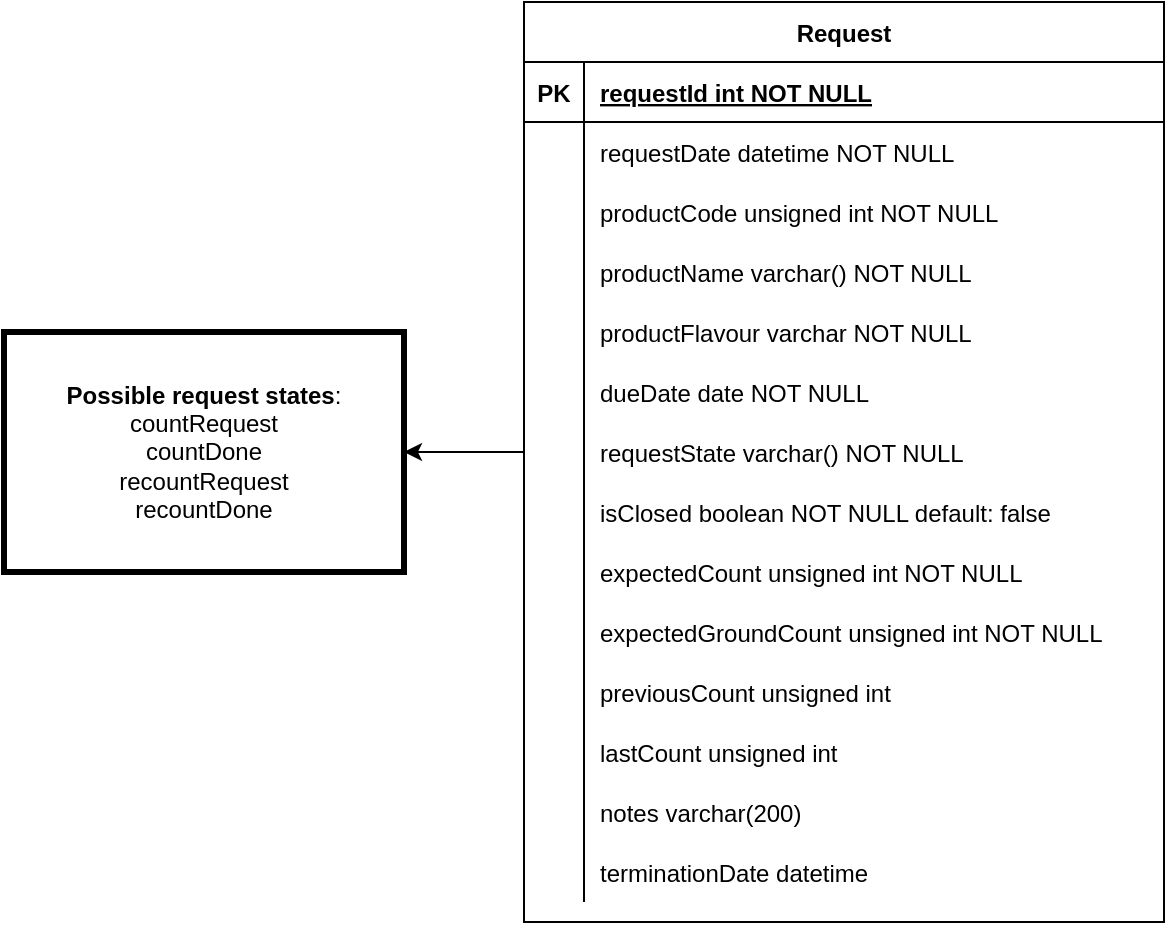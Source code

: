 <mxfile>
    <diagram id="R2lEEEUBdFMjLlhIrx00" name="Page-1">
        <mxGraphModel dx="1550" dy="369" grid="1" gridSize="10" guides="1" tooltips="1" connect="1" arrows="1" fold="1" page="1" pageScale="1" pageWidth="850" pageHeight="1100" math="0" shadow="0" extFonts="Permanent Marker^https://fonts.googleapis.com/css?family=Permanent+Marker">
            <root>
                <mxCell id="0"/>
                <mxCell id="1" parent="0"/>
                <mxCell id="C-vyLk0tnHw3VtMMgP7b-23" value="Request" style="shape=table;startSize=30;container=1;collapsible=1;childLayout=tableLayout;fixedRows=1;rowLines=0;fontStyle=1;align=center;resizeLast=1;" parent="1" vertex="1">
                    <mxGeometry x="40" y="130" width="320" height="460" as="geometry"/>
                </mxCell>
                <mxCell id="C-vyLk0tnHw3VtMMgP7b-24" value="" style="shape=partialRectangle;collapsible=0;dropTarget=0;pointerEvents=0;fillColor=none;points=[[0,0.5],[1,0.5]];portConstraint=eastwest;top=0;left=0;right=0;bottom=1;" parent="C-vyLk0tnHw3VtMMgP7b-23" vertex="1">
                    <mxGeometry y="30" width="320" height="30" as="geometry"/>
                </mxCell>
                <mxCell id="C-vyLk0tnHw3VtMMgP7b-25" value="PK" style="shape=partialRectangle;overflow=hidden;connectable=0;fillColor=none;top=0;left=0;bottom=0;right=0;fontStyle=1;" parent="C-vyLk0tnHw3VtMMgP7b-24" vertex="1">
                    <mxGeometry width="30" height="30" as="geometry"/>
                </mxCell>
                <mxCell id="C-vyLk0tnHw3VtMMgP7b-26" value="requestId int NOT NULL " style="shape=partialRectangle;overflow=hidden;connectable=0;fillColor=none;top=0;left=0;bottom=0;right=0;align=left;spacingLeft=6;fontStyle=5;" parent="C-vyLk0tnHw3VtMMgP7b-24" vertex="1">
                    <mxGeometry x="30" width="290" height="30" as="geometry"/>
                </mxCell>
                <mxCell id="C-vyLk0tnHw3VtMMgP7b-27" value="" style="shape=partialRectangle;collapsible=0;dropTarget=0;pointerEvents=0;fillColor=none;points=[[0,0.5],[1,0.5]];portConstraint=eastwest;top=0;left=0;right=0;bottom=0;" parent="C-vyLk0tnHw3VtMMgP7b-23" vertex="1">
                    <mxGeometry y="60" width="320" height="30" as="geometry"/>
                </mxCell>
                <mxCell id="C-vyLk0tnHw3VtMMgP7b-28" value="" style="shape=partialRectangle;overflow=hidden;connectable=0;fillColor=none;top=0;left=0;bottom=0;right=0;" parent="C-vyLk0tnHw3VtMMgP7b-27" vertex="1">
                    <mxGeometry width="30" height="30" as="geometry"/>
                </mxCell>
                <mxCell id="C-vyLk0tnHw3VtMMgP7b-29" value="requestDate datetime NOT NULL" style="shape=partialRectangle;overflow=hidden;connectable=0;fillColor=none;top=0;left=0;bottom=0;right=0;align=left;spacingLeft=6;" parent="C-vyLk0tnHw3VtMMgP7b-27" vertex="1">
                    <mxGeometry x="30" width="290" height="30" as="geometry"/>
                </mxCell>
                <mxCell id="-y-X6ht0F3sfz6vZydc6-1" value="" style="shape=partialRectangle;collapsible=0;dropTarget=0;pointerEvents=0;fillColor=none;points=[[0,0.5],[1,0.5]];portConstraint=eastwest;top=0;left=0;right=0;bottom=0;" parent="C-vyLk0tnHw3VtMMgP7b-23" vertex="1">
                    <mxGeometry y="90" width="320" height="30" as="geometry"/>
                </mxCell>
                <mxCell id="-y-X6ht0F3sfz6vZydc6-2" value="" style="shape=partialRectangle;overflow=hidden;connectable=0;fillColor=none;top=0;left=0;bottom=0;right=0;" parent="-y-X6ht0F3sfz6vZydc6-1" vertex="1">
                    <mxGeometry width="30" height="30" as="geometry"/>
                </mxCell>
                <mxCell id="-y-X6ht0F3sfz6vZydc6-3" value="productCode unsigned int NOT NULL" style="shape=partialRectangle;overflow=hidden;connectable=0;fillColor=none;top=0;left=0;bottom=0;right=0;align=left;spacingLeft=6;" parent="-y-X6ht0F3sfz6vZydc6-1" vertex="1">
                    <mxGeometry x="30" width="290" height="30" as="geometry"/>
                </mxCell>
                <mxCell id="-y-X6ht0F3sfz6vZydc6-21" value="" style="shape=partialRectangle;collapsible=0;dropTarget=0;pointerEvents=0;fillColor=none;points=[[0,0.5],[1,0.5]];portConstraint=eastwest;top=0;left=0;right=0;bottom=0;" parent="C-vyLk0tnHw3VtMMgP7b-23" vertex="1">
                    <mxGeometry y="120" width="320" height="30" as="geometry"/>
                </mxCell>
                <mxCell id="-y-X6ht0F3sfz6vZydc6-22" value="" style="shape=partialRectangle;overflow=hidden;connectable=0;fillColor=none;top=0;left=0;bottom=0;right=0;" parent="-y-X6ht0F3sfz6vZydc6-21" vertex="1">
                    <mxGeometry width="30" height="30" as="geometry"/>
                </mxCell>
                <mxCell id="-y-X6ht0F3sfz6vZydc6-23" value="productName varchar() NOT NULL" style="shape=partialRectangle;overflow=hidden;connectable=0;fillColor=none;top=0;left=0;bottom=0;right=0;align=left;spacingLeft=6;" parent="-y-X6ht0F3sfz6vZydc6-21" vertex="1">
                    <mxGeometry x="30" width="290" height="30" as="geometry"/>
                </mxCell>
                <mxCell id="-y-X6ht0F3sfz6vZydc6-4" value="" style="shape=partialRectangle;collapsible=0;dropTarget=0;pointerEvents=0;fillColor=none;points=[[0,0.5],[1,0.5]];portConstraint=eastwest;top=0;left=0;right=0;bottom=0;" parent="C-vyLk0tnHw3VtMMgP7b-23" vertex="1">
                    <mxGeometry y="150" width="320" height="30" as="geometry"/>
                </mxCell>
                <mxCell id="-y-X6ht0F3sfz6vZydc6-5" value="" style="shape=partialRectangle;overflow=hidden;connectable=0;fillColor=none;top=0;left=0;bottom=0;right=0;" parent="-y-X6ht0F3sfz6vZydc6-4" vertex="1">
                    <mxGeometry width="30" height="30" as="geometry"/>
                </mxCell>
                <mxCell id="-y-X6ht0F3sfz6vZydc6-6" value="productFlavour varchar NOT NULL" style="shape=partialRectangle;overflow=hidden;connectable=0;fillColor=none;top=0;left=0;bottom=0;right=0;align=left;spacingLeft=6;" parent="-y-X6ht0F3sfz6vZydc6-4" vertex="1">
                    <mxGeometry x="30" width="290" height="30" as="geometry"/>
                </mxCell>
                <mxCell id="-y-X6ht0F3sfz6vZydc6-7" value="" style="shape=partialRectangle;collapsible=0;dropTarget=0;pointerEvents=0;fillColor=none;points=[[0,0.5],[1,0.5]];portConstraint=eastwest;top=0;left=0;right=0;bottom=0;" parent="C-vyLk0tnHw3VtMMgP7b-23" vertex="1">
                    <mxGeometry y="180" width="320" height="30" as="geometry"/>
                </mxCell>
                <mxCell id="-y-X6ht0F3sfz6vZydc6-8" value="" style="shape=partialRectangle;overflow=hidden;connectable=0;fillColor=none;top=0;left=0;bottom=0;right=0;" parent="-y-X6ht0F3sfz6vZydc6-7" vertex="1">
                    <mxGeometry width="30" height="30" as="geometry"/>
                </mxCell>
                <mxCell id="-y-X6ht0F3sfz6vZydc6-9" value="dueDate date NOT NULL" style="shape=partialRectangle;overflow=hidden;connectable=0;fillColor=none;top=0;left=0;bottom=0;right=0;align=left;spacingLeft=6;" parent="-y-X6ht0F3sfz6vZydc6-7" vertex="1">
                    <mxGeometry x="30" width="290" height="30" as="geometry"/>
                </mxCell>
                <mxCell id="-y-X6ht0F3sfz6vZydc6-13" value="" style="shape=partialRectangle;collapsible=0;dropTarget=0;pointerEvents=0;fillColor=none;points=[[0,0.5],[1,0.5]];portConstraint=eastwest;top=0;left=0;right=0;bottom=0;" parent="C-vyLk0tnHw3VtMMgP7b-23" vertex="1">
                    <mxGeometry y="210" width="320" height="30" as="geometry"/>
                </mxCell>
                <mxCell id="-y-X6ht0F3sfz6vZydc6-14" value="" style="shape=partialRectangle;overflow=hidden;connectable=0;fillColor=none;top=0;left=0;bottom=0;right=0;" parent="-y-X6ht0F3sfz6vZydc6-13" vertex="1">
                    <mxGeometry width="30" height="30" as="geometry"/>
                </mxCell>
                <mxCell id="-y-X6ht0F3sfz6vZydc6-15" value="requestState varchar() NOT NULL" style="shape=partialRectangle;overflow=hidden;connectable=0;fillColor=none;top=0;left=0;bottom=0;right=0;align=left;spacingLeft=6;" parent="-y-X6ht0F3sfz6vZydc6-13" vertex="1">
                    <mxGeometry x="30" width="290" height="30" as="geometry"/>
                </mxCell>
                <mxCell id="-y-X6ht0F3sfz6vZydc6-17" value="" style="shape=partialRectangle;collapsible=0;dropTarget=0;pointerEvents=0;fillColor=none;points=[[0,0.5],[1,0.5]];portConstraint=eastwest;top=0;left=0;right=0;bottom=0;" parent="C-vyLk0tnHw3VtMMgP7b-23" vertex="1">
                    <mxGeometry y="240" width="320" height="30" as="geometry"/>
                </mxCell>
                <mxCell id="-y-X6ht0F3sfz6vZydc6-18" value="" style="shape=partialRectangle;overflow=hidden;connectable=0;fillColor=none;top=0;left=0;bottom=0;right=0;" parent="-y-X6ht0F3sfz6vZydc6-17" vertex="1">
                    <mxGeometry width="30" height="30" as="geometry"/>
                </mxCell>
                <mxCell id="-y-X6ht0F3sfz6vZydc6-19" value="isClosed boolean NOT NULL default: false" style="shape=partialRectangle;overflow=hidden;connectable=0;fillColor=none;top=0;left=0;bottom=0;right=0;align=left;spacingLeft=6;" parent="-y-X6ht0F3sfz6vZydc6-17" vertex="1">
                    <mxGeometry x="30" width="290" height="30" as="geometry"/>
                </mxCell>
                <mxCell id="-y-X6ht0F3sfz6vZydc6-24" value="" style="shape=partialRectangle;collapsible=0;dropTarget=0;pointerEvents=0;fillColor=none;points=[[0,0.5],[1,0.5]];portConstraint=eastwest;top=0;left=0;right=0;bottom=0;" parent="C-vyLk0tnHw3VtMMgP7b-23" vertex="1">
                    <mxGeometry y="270" width="320" height="30" as="geometry"/>
                </mxCell>
                <mxCell id="-y-X6ht0F3sfz6vZydc6-25" value="" style="shape=partialRectangle;overflow=hidden;connectable=0;fillColor=none;top=0;left=0;bottom=0;right=0;" parent="-y-X6ht0F3sfz6vZydc6-24" vertex="1">
                    <mxGeometry width="30" height="30" as="geometry"/>
                </mxCell>
                <mxCell id="-y-X6ht0F3sfz6vZydc6-26" value="expectedCount unsigned int NOT NULL" style="shape=partialRectangle;overflow=hidden;connectable=0;fillColor=none;top=0;left=0;bottom=0;right=0;align=left;spacingLeft=6;" parent="-y-X6ht0F3sfz6vZydc6-24" vertex="1">
                    <mxGeometry x="30" width="290" height="30" as="geometry"/>
                </mxCell>
                <mxCell id="2" value="" style="shape=partialRectangle;collapsible=0;dropTarget=0;pointerEvents=0;fillColor=none;points=[[0,0.5],[1,0.5]];portConstraint=eastwest;top=0;left=0;right=0;bottom=0;" parent="C-vyLk0tnHw3VtMMgP7b-23" vertex="1">
                    <mxGeometry y="300" width="320" height="30" as="geometry"/>
                </mxCell>
                <mxCell id="3" value="" style="shape=partialRectangle;overflow=hidden;connectable=0;fillColor=none;top=0;left=0;bottom=0;right=0;" parent="2" vertex="1">
                    <mxGeometry width="30" height="30" as="geometry"/>
                </mxCell>
                <mxCell id="4" value="expectedGroundCount unsigned int NOT NULL" style="shape=partialRectangle;overflow=hidden;connectable=0;fillColor=none;top=0;left=0;bottom=0;right=0;align=left;spacingLeft=6;" parent="2" vertex="1">
                    <mxGeometry x="30" width="290" height="30" as="geometry"/>
                </mxCell>
                <mxCell id="-y-X6ht0F3sfz6vZydc6-27" value="" style="shape=partialRectangle;collapsible=0;dropTarget=0;pointerEvents=0;fillColor=none;points=[[0,0.5],[1,0.5]];portConstraint=eastwest;top=0;left=0;right=0;bottom=0;" parent="C-vyLk0tnHw3VtMMgP7b-23" vertex="1">
                    <mxGeometry y="330" width="320" height="30" as="geometry"/>
                </mxCell>
                <mxCell id="-y-X6ht0F3sfz6vZydc6-28" value="" style="shape=partialRectangle;overflow=hidden;connectable=0;fillColor=none;top=0;left=0;bottom=0;right=0;" parent="-y-X6ht0F3sfz6vZydc6-27" vertex="1">
                    <mxGeometry width="30" height="30" as="geometry"/>
                </mxCell>
                <mxCell id="-y-X6ht0F3sfz6vZydc6-29" value="previousCount unsigned int" style="shape=partialRectangle;overflow=hidden;connectable=0;fillColor=none;top=0;left=0;bottom=0;right=0;align=left;spacingLeft=6;" parent="-y-X6ht0F3sfz6vZydc6-27" vertex="1">
                    <mxGeometry x="30" width="290" height="30" as="geometry"/>
                </mxCell>
                <mxCell id="-y-X6ht0F3sfz6vZydc6-30" value="" style="shape=partialRectangle;collapsible=0;dropTarget=0;pointerEvents=0;fillColor=none;points=[[0,0.5],[1,0.5]];portConstraint=eastwest;top=0;left=0;right=0;bottom=0;" parent="C-vyLk0tnHw3VtMMgP7b-23" vertex="1">
                    <mxGeometry y="360" width="320" height="30" as="geometry"/>
                </mxCell>
                <mxCell id="-y-X6ht0F3sfz6vZydc6-31" value="" style="shape=partialRectangle;overflow=hidden;connectable=0;fillColor=none;top=0;left=0;bottom=0;right=0;" parent="-y-X6ht0F3sfz6vZydc6-30" vertex="1">
                    <mxGeometry width="30" height="30" as="geometry"/>
                </mxCell>
                <mxCell id="-y-X6ht0F3sfz6vZydc6-32" value="lastCount unsigned int" style="shape=partialRectangle;overflow=hidden;connectable=0;fillColor=none;top=0;left=0;bottom=0;right=0;align=left;spacingLeft=6;" parent="-y-X6ht0F3sfz6vZydc6-30" vertex="1">
                    <mxGeometry x="30" width="290" height="30" as="geometry"/>
                </mxCell>
                <mxCell id="5" value="" style="shape=partialRectangle;collapsible=0;dropTarget=0;pointerEvents=0;fillColor=none;points=[[0,0.5],[1,0.5]];portConstraint=eastwest;top=0;left=0;right=0;bottom=0;" parent="C-vyLk0tnHw3VtMMgP7b-23" vertex="1">
                    <mxGeometry y="390" width="320" height="30" as="geometry"/>
                </mxCell>
                <mxCell id="6" value="" style="shape=partialRectangle;overflow=hidden;connectable=0;fillColor=none;top=0;left=0;bottom=0;right=0;" parent="5" vertex="1">
                    <mxGeometry width="30" height="30" as="geometry"/>
                </mxCell>
                <mxCell id="7" value="notes varchar(200)" style="shape=partialRectangle;overflow=hidden;connectable=0;fillColor=none;top=0;left=0;bottom=0;right=0;align=left;spacingLeft=6;" parent="5" vertex="1">
                    <mxGeometry x="30" width="290" height="30" as="geometry"/>
                </mxCell>
                <mxCell id="8" value="" style="shape=partialRectangle;collapsible=0;dropTarget=0;pointerEvents=0;fillColor=none;points=[[0,0.5],[1,0.5]];portConstraint=eastwest;top=0;left=0;right=0;bottom=0;" parent="C-vyLk0tnHw3VtMMgP7b-23" vertex="1">
                    <mxGeometry y="420" width="320" height="30" as="geometry"/>
                </mxCell>
                <mxCell id="9" value="" style="shape=partialRectangle;overflow=hidden;connectable=0;fillColor=none;top=0;left=0;bottom=0;right=0;" parent="8" vertex="1">
                    <mxGeometry width="30" height="30" as="geometry"/>
                </mxCell>
                <mxCell id="10" value="terminationDate datetime" style="shape=partialRectangle;overflow=hidden;connectable=0;fillColor=none;top=0;left=0;bottom=0;right=0;align=left;spacingLeft=6;" parent="8" vertex="1">
                    <mxGeometry x="30" width="290" height="30" as="geometry"/>
                </mxCell>
                <mxCell id="-y-X6ht0F3sfz6vZydc6-16" value="&lt;b&gt;Possible request states&lt;/b&gt;:&lt;br&gt;countRequest&lt;br&gt;countDone&lt;br&gt;recountRequest&lt;br&gt;recountDone" style="text;html=1;fillColor=none;align=center;verticalAlign=middle;whiteSpace=wrap;rounded=0;strokeWidth=3;strokeColor=#000000;" parent="1" vertex="1">
                    <mxGeometry x="-220" y="295" width="200" height="120" as="geometry"/>
                </mxCell>
                <mxCell id="-y-X6ht0F3sfz6vZydc6-20" style="edgeStyle=orthogonalEdgeStyle;rounded=0;orthogonalLoop=1;jettySize=auto;html=1;entryX=1;entryY=0.5;entryDx=0;entryDy=0;" parent="1" source="-y-X6ht0F3sfz6vZydc6-13" target="-y-X6ht0F3sfz6vZydc6-16" edge="1">
                    <mxGeometry relative="1" as="geometry"/>
                </mxCell>
            </root>
        </mxGraphModel>
    </diagram>
</mxfile>